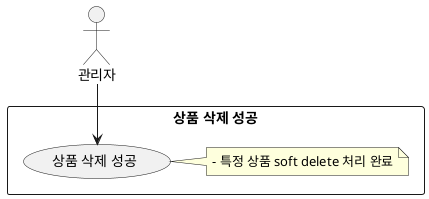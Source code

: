 @startuml
actor "관리자" as Admin

rectangle "상품 삭제 성공" {
  usecase "상품 삭제 성공" as UC2_3_success
  note right
  - 특정 상품 soft delete 처리 완료
  end note
}

Admin --> UC2_3_success
@enduml
